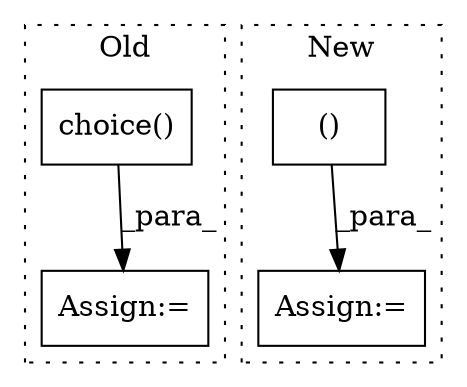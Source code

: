 digraph G {
subgraph cluster0 {
1 [label="choice()" a="75" s="8777,8803" l="17,45" shape="box"];
3 [label="Assign:=" a="68" s="8774" l="3" shape="box"];
label = "Old";
style="dotted";
}
subgraph cluster1 {
2 [label="()" a="54" s="11899" l="11" shape="box"];
4 [label="Assign:=" a="68" s="11876" l="3" shape="box"];
label = "New";
style="dotted";
}
1 -> 3 [label="_para_"];
2 -> 4 [label="_para_"];
}
